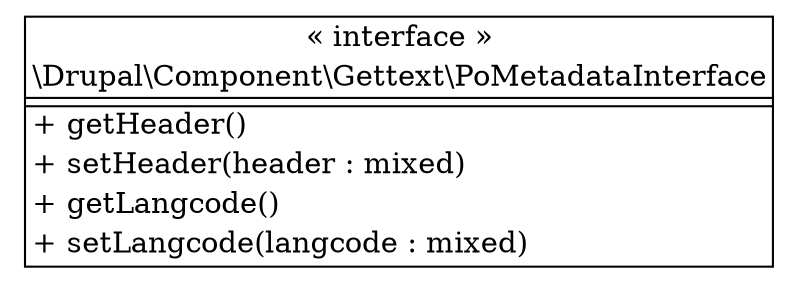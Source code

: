 digraph "Class Diagram" {
  node [shape=plaintext]
  "\\Drupal\\Component\\Gettext\\PoMetadataInterface" [
    label=<
<table border="1" cellpadding="2" cellspacing="0" cellborder="0">
<tr><td align="center">&laquo; interface &raquo;</td></tr>
<tr><td align="center" title="interface PoMetadataInterface">\\Drupal\\Component\\Gettext\\PoMetadataInterface</td></tr><hr />
<tr><td></td></tr>
<hr />
<tr><td align="left" title="public getHeader">+ getHeader()</td></tr>
<tr><td align="left" title="public setHeader">+ setHeader(header : mixed)</td></tr>
<tr><td align="left" title="public getLangcode">+ getLangcode()</td></tr>
<tr><td align="left" title="public setLangcode">+ setLangcode(langcode : mixed)</td></tr>
</table>
  >
  ];
}